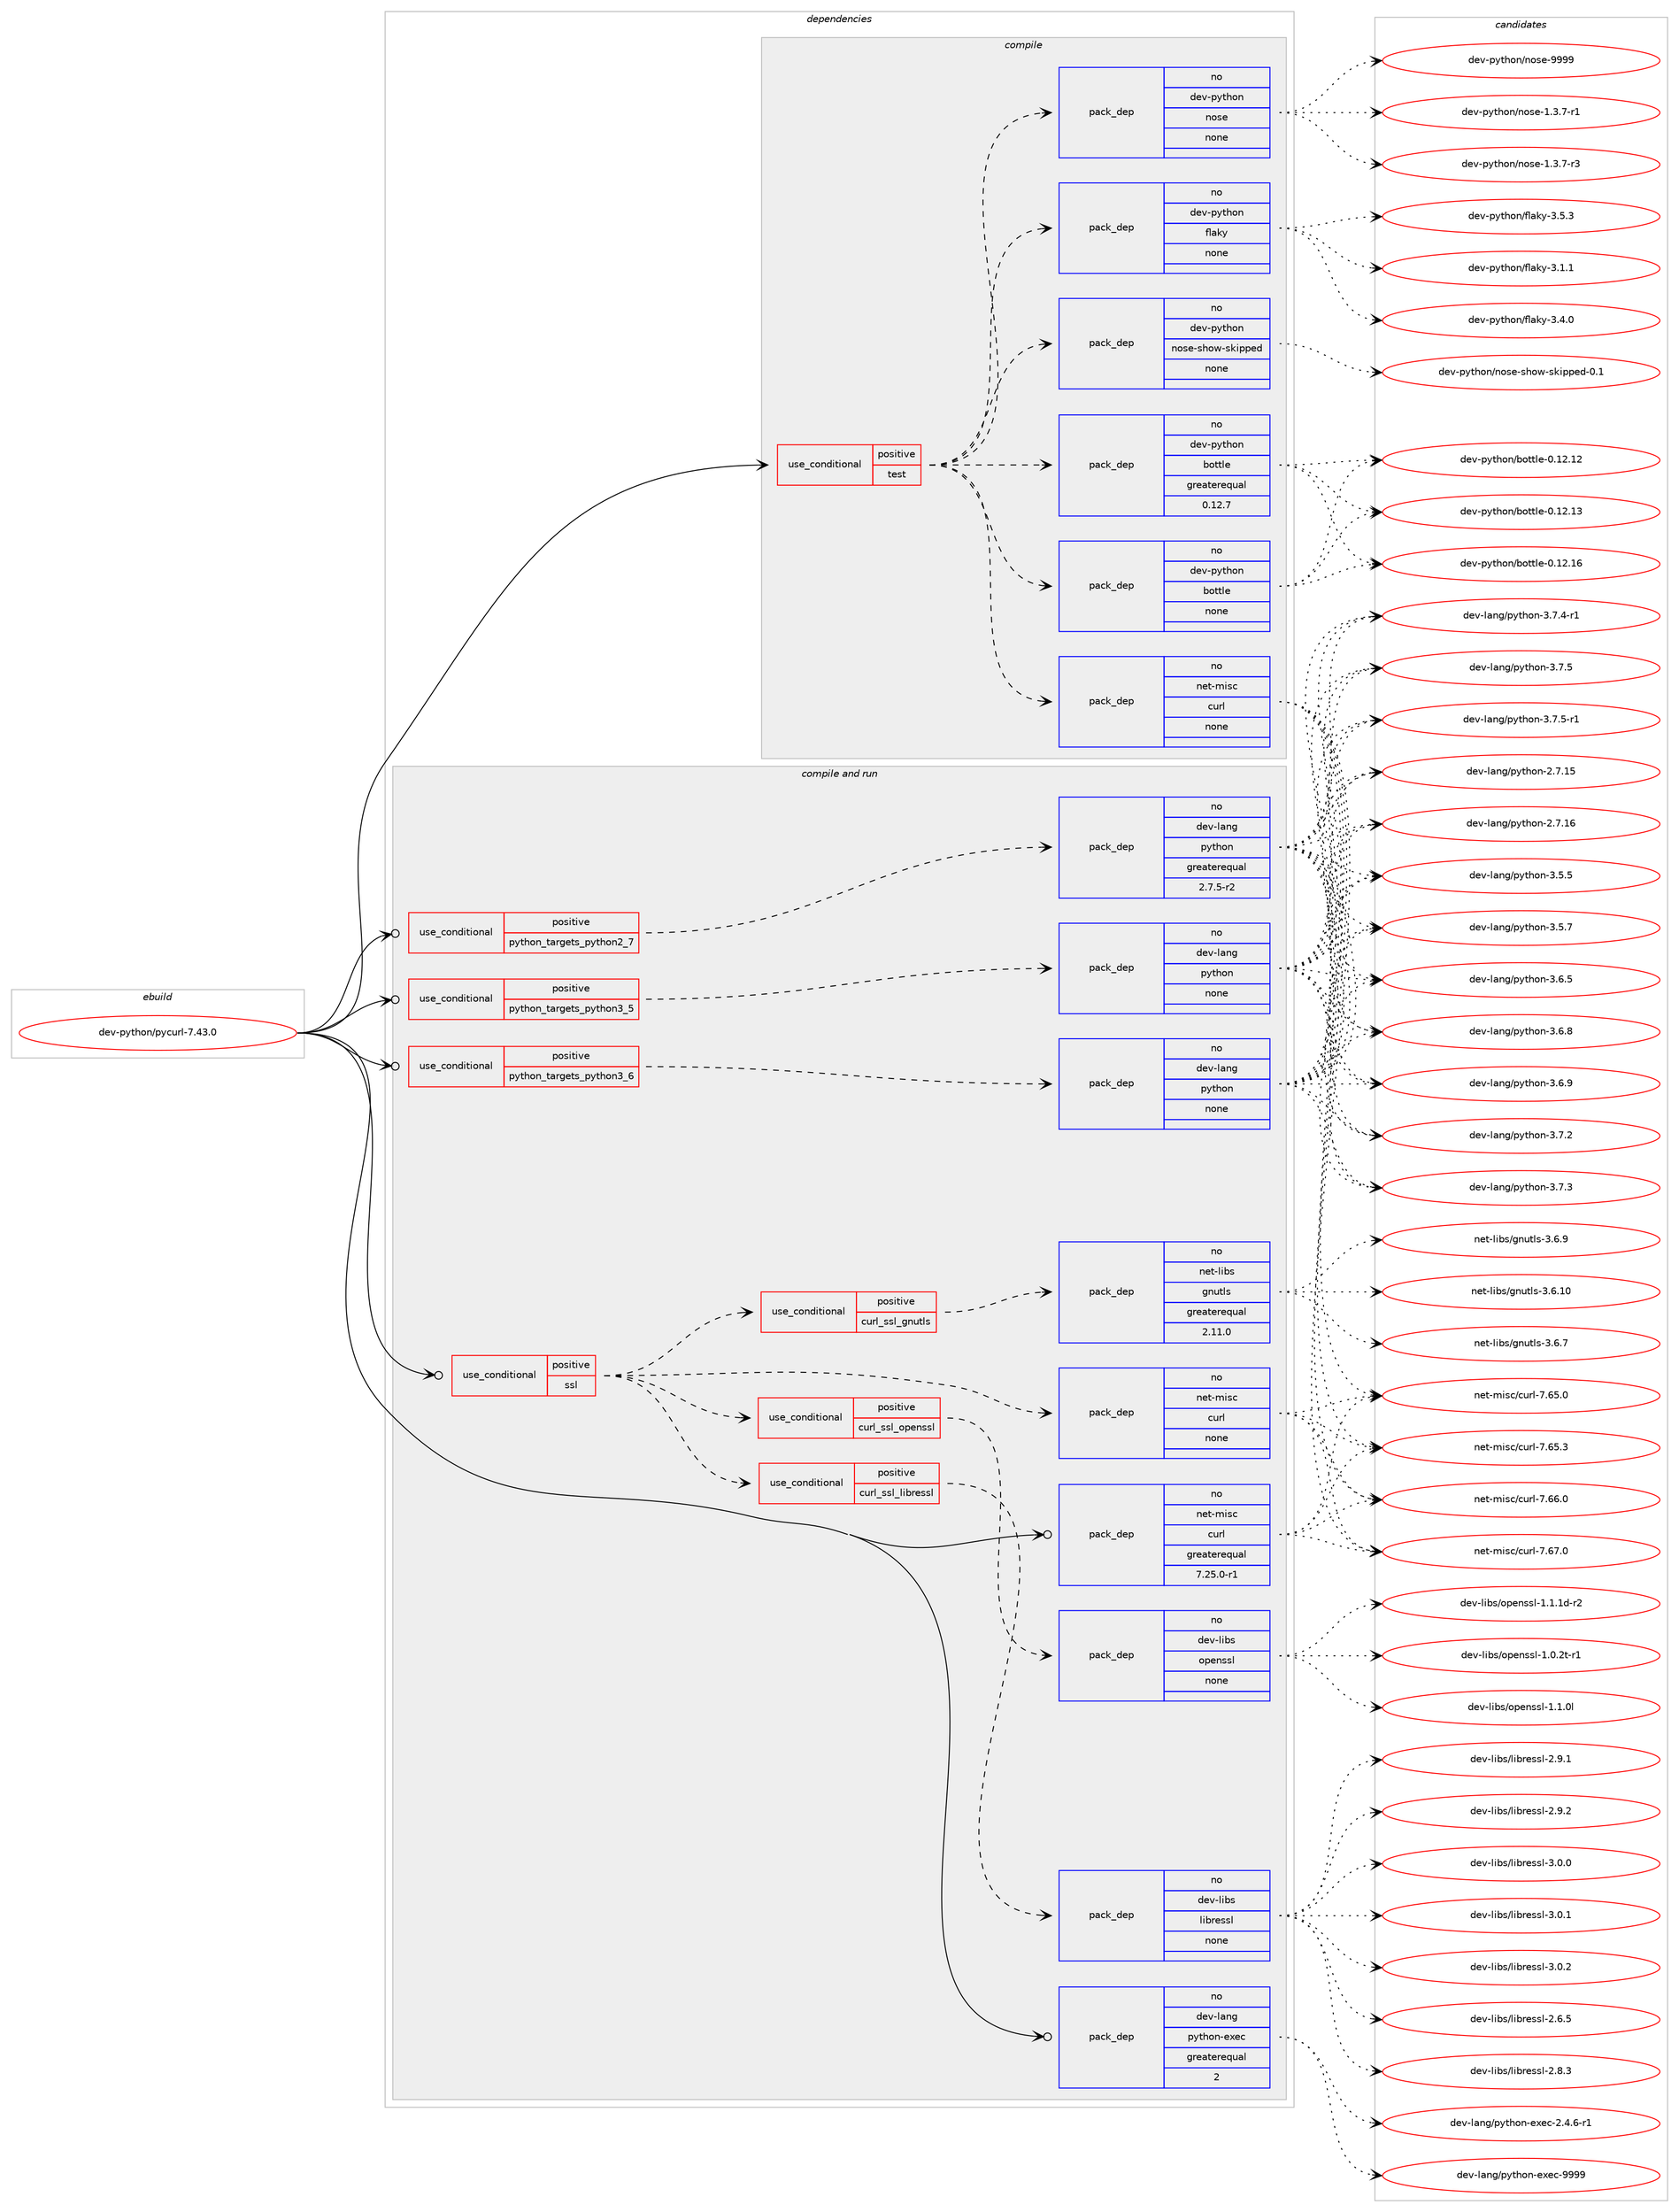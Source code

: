 digraph prolog {

# *************
# Graph options
# *************

newrank=true;
concentrate=true;
compound=true;
graph [rankdir=LR,fontname=Helvetica,fontsize=10,ranksep=1.5];#, ranksep=2.5, nodesep=0.2];
edge  [arrowhead=vee];
node  [fontname=Helvetica,fontsize=10];

# **********
# The ebuild
# **********

subgraph cluster_leftcol {
color=gray;
rank=same;
label=<<i>ebuild</i>>;
id [label="dev-python/pycurl-7.43.0", color=red, width=4, href="../dev-python/pycurl-7.43.0.svg"];
}

# ****************
# The dependencies
# ****************

subgraph cluster_midcol {
color=gray;
label=<<i>dependencies</i>>;
subgraph cluster_compile {
fillcolor="#eeeeee";
style=filled;
label=<<i>compile</i>>;
subgraph cond145621 {
dependency625141 [label=<<TABLE BORDER="0" CELLBORDER="1" CELLSPACING="0" CELLPADDING="4"><TR><TD ROWSPAN="3" CELLPADDING="10">use_conditional</TD></TR><TR><TD>positive</TD></TR><TR><TD>test</TD></TR></TABLE>>, shape=none, color=red];
subgraph pack467676 {
dependency625142 [label=<<TABLE BORDER="0" CELLBORDER="1" CELLSPACING="0" CELLPADDING="4" WIDTH="220"><TR><TD ROWSPAN="6" CELLPADDING="30">pack_dep</TD></TR><TR><TD WIDTH="110">no</TD></TR><TR><TD>dev-python</TD></TR><TR><TD>bottle</TD></TR><TR><TD>none</TD></TR><TR><TD></TD></TR></TABLE>>, shape=none, color=blue];
}
dependency625141:e -> dependency625142:w [weight=20,style="dashed",arrowhead="vee"];
subgraph pack467677 {
dependency625143 [label=<<TABLE BORDER="0" CELLBORDER="1" CELLSPACING="0" CELLPADDING="4" WIDTH="220"><TR><TD ROWSPAN="6" CELLPADDING="30">pack_dep</TD></TR><TR><TD WIDTH="110">no</TD></TR><TR><TD>dev-python</TD></TR><TR><TD>flaky</TD></TR><TR><TD>none</TD></TR><TR><TD></TD></TR></TABLE>>, shape=none, color=blue];
}
dependency625141:e -> dependency625143:w [weight=20,style="dashed",arrowhead="vee"];
subgraph pack467678 {
dependency625144 [label=<<TABLE BORDER="0" CELLBORDER="1" CELLSPACING="0" CELLPADDING="4" WIDTH="220"><TR><TD ROWSPAN="6" CELLPADDING="30">pack_dep</TD></TR><TR><TD WIDTH="110">no</TD></TR><TR><TD>dev-python</TD></TR><TR><TD>nose</TD></TR><TR><TD>none</TD></TR><TR><TD></TD></TR></TABLE>>, shape=none, color=blue];
}
dependency625141:e -> dependency625144:w [weight=20,style="dashed",arrowhead="vee"];
subgraph pack467679 {
dependency625145 [label=<<TABLE BORDER="0" CELLBORDER="1" CELLSPACING="0" CELLPADDING="4" WIDTH="220"><TR><TD ROWSPAN="6" CELLPADDING="30">pack_dep</TD></TR><TR><TD WIDTH="110">no</TD></TR><TR><TD>dev-python</TD></TR><TR><TD>nose-show-skipped</TD></TR><TR><TD>none</TD></TR><TR><TD></TD></TR></TABLE>>, shape=none, color=blue];
}
dependency625141:e -> dependency625145:w [weight=20,style="dashed",arrowhead="vee"];
subgraph pack467680 {
dependency625146 [label=<<TABLE BORDER="0" CELLBORDER="1" CELLSPACING="0" CELLPADDING="4" WIDTH="220"><TR><TD ROWSPAN="6" CELLPADDING="30">pack_dep</TD></TR><TR><TD WIDTH="110">no</TD></TR><TR><TD>net-misc</TD></TR><TR><TD>curl</TD></TR><TR><TD>none</TD></TR><TR><TD></TD></TR></TABLE>>, shape=none, color=blue];
}
dependency625141:e -> dependency625146:w [weight=20,style="dashed",arrowhead="vee"];
subgraph pack467681 {
dependency625147 [label=<<TABLE BORDER="0" CELLBORDER="1" CELLSPACING="0" CELLPADDING="4" WIDTH="220"><TR><TD ROWSPAN="6" CELLPADDING="30">pack_dep</TD></TR><TR><TD WIDTH="110">no</TD></TR><TR><TD>dev-python</TD></TR><TR><TD>bottle</TD></TR><TR><TD>greaterequal</TD></TR><TR><TD>0.12.7</TD></TR></TABLE>>, shape=none, color=blue];
}
dependency625141:e -> dependency625147:w [weight=20,style="dashed",arrowhead="vee"];
}
id:e -> dependency625141:w [weight=20,style="solid",arrowhead="vee"];
}
subgraph cluster_compileandrun {
fillcolor="#eeeeee";
style=filled;
label=<<i>compile and run</i>>;
subgraph cond145622 {
dependency625148 [label=<<TABLE BORDER="0" CELLBORDER="1" CELLSPACING="0" CELLPADDING="4"><TR><TD ROWSPAN="3" CELLPADDING="10">use_conditional</TD></TR><TR><TD>positive</TD></TR><TR><TD>python_targets_python2_7</TD></TR></TABLE>>, shape=none, color=red];
subgraph pack467682 {
dependency625149 [label=<<TABLE BORDER="0" CELLBORDER="1" CELLSPACING="0" CELLPADDING="4" WIDTH="220"><TR><TD ROWSPAN="6" CELLPADDING="30">pack_dep</TD></TR><TR><TD WIDTH="110">no</TD></TR><TR><TD>dev-lang</TD></TR><TR><TD>python</TD></TR><TR><TD>greaterequal</TD></TR><TR><TD>2.7.5-r2</TD></TR></TABLE>>, shape=none, color=blue];
}
dependency625148:e -> dependency625149:w [weight=20,style="dashed",arrowhead="vee"];
}
id:e -> dependency625148:w [weight=20,style="solid",arrowhead="odotvee"];
subgraph cond145623 {
dependency625150 [label=<<TABLE BORDER="0" CELLBORDER="1" CELLSPACING="0" CELLPADDING="4"><TR><TD ROWSPAN="3" CELLPADDING="10">use_conditional</TD></TR><TR><TD>positive</TD></TR><TR><TD>python_targets_python3_5</TD></TR></TABLE>>, shape=none, color=red];
subgraph pack467683 {
dependency625151 [label=<<TABLE BORDER="0" CELLBORDER="1" CELLSPACING="0" CELLPADDING="4" WIDTH="220"><TR><TD ROWSPAN="6" CELLPADDING="30">pack_dep</TD></TR><TR><TD WIDTH="110">no</TD></TR><TR><TD>dev-lang</TD></TR><TR><TD>python</TD></TR><TR><TD>none</TD></TR><TR><TD></TD></TR></TABLE>>, shape=none, color=blue];
}
dependency625150:e -> dependency625151:w [weight=20,style="dashed",arrowhead="vee"];
}
id:e -> dependency625150:w [weight=20,style="solid",arrowhead="odotvee"];
subgraph cond145624 {
dependency625152 [label=<<TABLE BORDER="0" CELLBORDER="1" CELLSPACING="0" CELLPADDING="4"><TR><TD ROWSPAN="3" CELLPADDING="10">use_conditional</TD></TR><TR><TD>positive</TD></TR><TR><TD>python_targets_python3_6</TD></TR></TABLE>>, shape=none, color=red];
subgraph pack467684 {
dependency625153 [label=<<TABLE BORDER="0" CELLBORDER="1" CELLSPACING="0" CELLPADDING="4" WIDTH="220"><TR><TD ROWSPAN="6" CELLPADDING="30">pack_dep</TD></TR><TR><TD WIDTH="110">no</TD></TR><TR><TD>dev-lang</TD></TR><TR><TD>python</TD></TR><TR><TD>none</TD></TR><TR><TD></TD></TR></TABLE>>, shape=none, color=blue];
}
dependency625152:e -> dependency625153:w [weight=20,style="dashed",arrowhead="vee"];
}
id:e -> dependency625152:w [weight=20,style="solid",arrowhead="odotvee"];
subgraph cond145625 {
dependency625154 [label=<<TABLE BORDER="0" CELLBORDER="1" CELLSPACING="0" CELLPADDING="4"><TR><TD ROWSPAN="3" CELLPADDING="10">use_conditional</TD></TR><TR><TD>positive</TD></TR><TR><TD>ssl</TD></TR></TABLE>>, shape=none, color=red];
subgraph pack467685 {
dependency625155 [label=<<TABLE BORDER="0" CELLBORDER="1" CELLSPACING="0" CELLPADDING="4" WIDTH="220"><TR><TD ROWSPAN="6" CELLPADDING="30">pack_dep</TD></TR><TR><TD WIDTH="110">no</TD></TR><TR><TD>net-misc</TD></TR><TR><TD>curl</TD></TR><TR><TD>none</TD></TR><TR><TD></TD></TR></TABLE>>, shape=none, color=blue];
}
dependency625154:e -> dependency625155:w [weight=20,style="dashed",arrowhead="vee"];
subgraph cond145626 {
dependency625156 [label=<<TABLE BORDER="0" CELLBORDER="1" CELLSPACING="0" CELLPADDING="4"><TR><TD ROWSPAN="3" CELLPADDING="10">use_conditional</TD></TR><TR><TD>positive</TD></TR><TR><TD>curl_ssl_gnutls</TD></TR></TABLE>>, shape=none, color=red];
subgraph pack467686 {
dependency625157 [label=<<TABLE BORDER="0" CELLBORDER="1" CELLSPACING="0" CELLPADDING="4" WIDTH="220"><TR><TD ROWSPAN="6" CELLPADDING="30">pack_dep</TD></TR><TR><TD WIDTH="110">no</TD></TR><TR><TD>net-libs</TD></TR><TR><TD>gnutls</TD></TR><TR><TD>greaterequal</TD></TR><TR><TD>2.11.0</TD></TR></TABLE>>, shape=none, color=blue];
}
dependency625156:e -> dependency625157:w [weight=20,style="dashed",arrowhead="vee"];
}
dependency625154:e -> dependency625156:w [weight=20,style="dashed",arrowhead="vee"];
subgraph cond145627 {
dependency625158 [label=<<TABLE BORDER="0" CELLBORDER="1" CELLSPACING="0" CELLPADDING="4"><TR><TD ROWSPAN="3" CELLPADDING="10">use_conditional</TD></TR><TR><TD>positive</TD></TR><TR><TD>curl_ssl_libressl</TD></TR></TABLE>>, shape=none, color=red];
subgraph pack467687 {
dependency625159 [label=<<TABLE BORDER="0" CELLBORDER="1" CELLSPACING="0" CELLPADDING="4" WIDTH="220"><TR><TD ROWSPAN="6" CELLPADDING="30">pack_dep</TD></TR><TR><TD WIDTH="110">no</TD></TR><TR><TD>dev-libs</TD></TR><TR><TD>libressl</TD></TR><TR><TD>none</TD></TR><TR><TD></TD></TR></TABLE>>, shape=none, color=blue];
}
dependency625158:e -> dependency625159:w [weight=20,style="dashed",arrowhead="vee"];
}
dependency625154:e -> dependency625158:w [weight=20,style="dashed",arrowhead="vee"];
subgraph cond145628 {
dependency625160 [label=<<TABLE BORDER="0" CELLBORDER="1" CELLSPACING="0" CELLPADDING="4"><TR><TD ROWSPAN="3" CELLPADDING="10">use_conditional</TD></TR><TR><TD>positive</TD></TR><TR><TD>curl_ssl_openssl</TD></TR></TABLE>>, shape=none, color=red];
subgraph pack467688 {
dependency625161 [label=<<TABLE BORDER="0" CELLBORDER="1" CELLSPACING="0" CELLPADDING="4" WIDTH="220"><TR><TD ROWSPAN="6" CELLPADDING="30">pack_dep</TD></TR><TR><TD WIDTH="110">no</TD></TR><TR><TD>dev-libs</TD></TR><TR><TD>openssl</TD></TR><TR><TD>none</TD></TR><TR><TD></TD></TR></TABLE>>, shape=none, color=blue];
}
dependency625160:e -> dependency625161:w [weight=20,style="dashed",arrowhead="vee"];
}
dependency625154:e -> dependency625160:w [weight=20,style="dashed",arrowhead="vee"];
}
id:e -> dependency625154:w [weight=20,style="solid",arrowhead="odotvee"];
subgraph pack467689 {
dependency625162 [label=<<TABLE BORDER="0" CELLBORDER="1" CELLSPACING="0" CELLPADDING="4" WIDTH="220"><TR><TD ROWSPAN="6" CELLPADDING="30">pack_dep</TD></TR><TR><TD WIDTH="110">no</TD></TR><TR><TD>dev-lang</TD></TR><TR><TD>python-exec</TD></TR><TR><TD>greaterequal</TD></TR><TR><TD>2</TD></TR></TABLE>>, shape=none, color=blue];
}
id:e -> dependency625162:w [weight=20,style="solid",arrowhead="odotvee"];
subgraph pack467690 {
dependency625163 [label=<<TABLE BORDER="0" CELLBORDER="1" CELLSPACING="0" CELLPADDING="4" WIDTH="220"><TR><TD ROWSPAN="6" CELLPADDING="30">pack_dep</TD></TR><TR><TD WIDTH="110">no</TD></TR><TR><TD>net-misc</TD></TR><TR><TD>curl</TD></TR><TR><TD>greaterequal</TD></TR><TR><TD>7.25.0-r1</TD></TR></TABLE>>, shape=none, color=blue];
}
id:e -> dependency625163:w [weight=20,style="solid",arrowhead="odotvee"];
}
subgraph cluster_run {
fillcolor="#eeeeee";
style=filled;
label=<<i>run</i>>;
}
}

# **************
# The candidates
# **************

subgraph cluster_choices {
rank=same;
color=gray;
label=<<i>candidates</i>>;

subgraph choice467676 {
color=black;
nodesep=1;
choice1001011184511212111610411111047981111161161081014548464950464950 [label="dev-python/bottle-0.12.12", color=red, width=4,href="../dev-python/bottle-0.12.12.svg"];
choice1001011184511212111610411111047981111161161081014548464950464951 [label="dev-python/bottle-0.12.13", color=red, width=4,href="../dev-python/bottle-0.12.13.svg"];
choice1001011184511212111610411111047981111161161081014548464950464954 [label="dev-python/bottle-0.12.16", color=red, width=4,href="../dev-python/bottle-0.12.16.svg"];
dependency625142:e -> choice1001011184511212111610411111047981111161161081014548464950464950:w [style=dotted,weight="100"];
dependency625142:e -> choice1001011184511212111610411111047981111161161081014548464950464951:w [style=dotted,weight="100"];
dependency625142:e -> choice1001011184511212111610411111047981111161161081014548464950464954:w [style=dotted,weight="100"];
}
subgraph choice467677 {
color=black;
nodesep=1;
choice100101118451121211161041111104710210897107121455146494649 [label="dev-python/flaky-3.1.1", color=red, width=4,href="../dev-python/flaky-3.1.1.svg"];
choice100101118451121211161041111104710210897107121455146524648 [label="dev-python/flaky-3.4.0", color=red, width=4,href="../dev-python/flaky-3.4.0.svg"];
choice100101118451121211161041111104710210897107121455146534651 [label="dev-python/flaky-3.5.3", color=red, width=4,href="../dev-python/flaky-3.5.3.svg"];
dependency625143:e -> choice100101118451121211161041111104710210897107121455146494649:w [style=dotted,weight="100"];
dependency625143:e -> choice100101118451121211161041111104710210897107121455146524648:w [style=dotted,weight="100"];
dependency625143:e -> choice100101118451121211161041111104710210897107121455146534651:w [style=dotted,weight="100"];
}
subgraph choice467678 {
color=black;
nodesep=1;
choice10010111845112121116104111110471101111151014549465146554511449 [label="dev-python/nose-1.3.7-r1", color=red, width=4,href="../dev-python/nose-1.3.7-r1.svg"];
choice10010111845112121116104111110471101111151014549465146554511451 [label="dev-python/nose-1.3.7-r3", color=red, width=4,href="../dev-python/nose-1.3.7-r3.svg"];
choice10010111845112121116104111110471101111151014557575757 [label="dev-python/nose-9999", color=red, width=4,href="../dev-python/nose-9999.svg"];
dependency625144:e -> choice10010111845112121116104111110471101111151014549465146554511449:w [style=dotted,weight="100"];
dependency625144:e -> choice10010111845112121116104111110471101111151014549465146554511451:w [style=dotted,weight="100"];
dependency625144:e -> choice10010111845112121116104111110471101111151014557575757:w [style=dotted,weight="100"];
}
subgraph choice467679 {
color=black;
nodesep=1;
choice1001011184511212111610411111047110111115101451151041111194511510710511211210110045484649 [label="dev-python/nose-show-skipped-0.1", color=red, width=4,href="../dev-python/nose-show-skipped-0.1.svg"];
dependency625145:e -> choice1001011184511212111610411111047110111115101451151041111194511510710511211210110045484649:w [style=dotted,weight="100"];
}
subgraph choice467680 {
color=black;
nodesep=1;
choice1101011164510910511599479911711410845554654534648 [label="net-misc/curl-7.65.0", color=red, width=4,href="../net-misc/curl-7.65.0.svg"];
choice1101011164510910511599479911711410845554654534651 [label="net-misc/curl-7.65.3", color=red, width=4,href="../net-misc/curl-7.65.3.svg"];
choice1101011164510910511599479911711410845554654544648 [label="net-misc/curl-7.66.0", color=red, width=4,href="../net-misc/curl-7.66.0.svg"];
choice1101011164510910511599479911711410845554654554648 [label="net-misc/curl-7.67.0", color=red, width=4,href="../net-misc/curl-7.67.0.svg"];
dependency625146:e -> choice1101011164510910511599479911711410845554654534648:w [style=dotted,weight="100"];
dependency625146:e -> choice1101011164510910511599479911711410845554654534651:w [style=dotted,weight="100"];
dependency625146:e -> choice1101011164510910511599479911711410845554654544648:w [style=dotted,weight="100"];
dependency625146:e -> choice1101011164510910511599479911711410845554654554648:w [style=dotted,weight="100"];
}
subgraph choice467681 {
color=black;
nodesep=1;
choice1001011184511212111610411111047981111161161081014548464950464950 [label="dev-python/bottle-0.12.12", color=red, width=4,href="../dev-python/bottle-0.12.12.svg"];
choice1001011184511212111610411111047981111161161081014548464950464951 [label="dev-python/bottle-0.12.13", color=red, width=4,href="../dev-python/bottle-0.12.13.svg"];
choice1001011184511212111610411111047981111161161081014548464950464954 [label="dev-python/bottle-0.12.16", color=red, width=4,href="../dev-python/bottle-0.12.16.svg"];
dependency625147:e -> choice1001011184511212111610411111047981111161161081014548464950464950:w [style=dotted,weight="100"];
dependency625147:e -> choice1001011184511212111610411111047981111161161081014548464950464951:w [style=dotted,weight="100"];
dependency625147:e -> choice1001011184511212111610411111047981111161161081014548464950464954:w [style=dotted,weight="100"];
}
subgraph choice467682 {
color=black;
nodesep=1;
choice10010111845108971101034711212111610411111045504655464953 [label="dev-lang/python-2.7.15", color=red, width=4,href="../dev-lang/python-2.7.15.svg"];
choice10010111845108971101034711212111610411111045504655464954 [label="dev-lang/python-2.7.16", color=red, width=4,href="../dev-lang/python-2.7.16.svg"];
choice100101118451089711010347112121116104111110455146534653 [label="dev-lang/python-3.5.5", color=red, width=4,href="../dev-lang/python-3.5.5.svg"];
choice100101118451089711010347112121116104111110455146534655 [label="dev-lang/python-3.5.7", color=red, width=4,href="../dev-lang/python-3.5.7.svg"];
choice100101118451089711010347112121116104111110455146544653 [label="dev-lang/python-3.6.5", color=red, width=4,href="../dev-lang/python-3.6.5.svg"];
choice100101118451089711010347112121116104111110455146544656 [label="dev-lang/python-3.6.8", color=red, width=4,href="../dev-lang/python-3.6.8.svg"];
choice100101118451089711010347112121116104111110455146544657 [label="dev-lang/python-3.6.9", color=red, width=4,href="../dev-lang/python-3.6.9.svg"];
choice100101118451089711010347112121116104111110455146554650 [label="dev-lang/python-3.7.2", color=red, width=4,href="../dev-lang/python-3.7.2.svg"];
choice100101118451089711010347112121116104111110455146554651 [label="dev-lang/python-3.7.3", color=red, width=4,href="../dev-lang/python-3.7.3.svg"];
choice1001011184510897110103471121211161041111104551465546524511449 [label="dev-lang/python-3.7.4-r1", color=red, width=4,href="../dev-lang/python-3.7.4-r1.svg"];
choice100101118451089711010347112121116104111110455146554653 [label="dev-lang/python-3.7.5", color=red, width=4,href="../dev-lang/python-3.7.5.svg"];
choice1001011184510897110103471121211161041111104551465546534511449 [label="dev-lang/python-3.7.5-r1", color=red, width=4,href="../dev-lang/python-3.7.5-r1.svg"];
dependency625149:e -> choice10010111845108971101034711212111610411111045504655464953:w [style=dotted,weight="100"];
dependency625149:e -> choice10010111845108971101034711212111610411111045504655464954:w [style=dotted,weight="100"];
dependency625149:e -> choice100101118451089711010347112121116104111110455146534653:w [style=dotted,weight="100"];
dependency625149:e -> choice100101118451089711010347112121116104111110455146534655:w [style=dotted,weight="100"];
dependency625149:e -> choice100101118451089711010347112121116104111110455146544653:w [style=dotted,weight="100"];
dependency625149:e -> choice100101118451089711010347112121116104111110455146544656:w [style=dotted,weight="100"];
dependency625149:e -> choice100101118451089711010347112121116104111110455146544657:w [style=dotted,weight="100"];
dependency625149:e -> choice100101118451089711010347112121116104111110455146554650:w [style=dotted,weight="100"];
dependency625149:e -> choice100101118451089711010347112121116104111110455146554651:w [style=dotted,weight="100"];
dependency625149:e -> choice1001011184510897110103471121211161041111104551465546524511449:w [style=dotted,weight="100"];
dependency625149:e -> choice100101118451089711010347112121116104111110455146554653:w [style=dotted,weight="100"];
dependency625149:e -> choice1001011184510897110103471121211161041111104551465546534511449:w [style=dotted,weight="100"];
}
subgraph choice467683 {
color=black;
nodesep=1;
choice10010111845108971101034711212111610411111045504655464953 [label="dev-lang/python-2.7.15", color=red, width=4,href="../dev-lang/python-2.7.15.svg"];
choice10010111845108971101034711212111610411111045504655464954 [label="dev-lang/python-2.7.16", color=red, width=4,href="../dev-lang/python-2.7.16.svg"];
choice100101118451089711010347112121116104111110455146534653 [label="dev-lang/python-3.5.5", color=red, width=4,href="../dev-lang/python-3.5.5.svg"];
choice100101118451089711010347112121116104111110455146534655 [label="dev-lang/python-3.5.7", color=red, width=4,href="../dev-lang/python-3.5.7.svg"];
choice100101118451089711010347112121116104111110455146544653 [label="dev-lang/python-3.6.5", color=red, width=4,href="../dev-lang/python-3.6.5.svg"];
choice100101118451089711010347112121116104111110455146544656 [label="dev-lang/python-3.6.8", color=red, width=4,href="../dev-lang/python-3.6.8.svg"];
choice100101118451089711010347112121116104111110455146544657 [label="dev-lang/python-3.6.9", color=red, width=4,href="../dev-lang/python-3.6.9.svg"];
choice100101118451089711010347112121116104111110455146554650 [label="dev-lang/python-3.7.2", color=red, width=4,href="../dev-lang/python-3.7.2.svg"];
choice100101118451089711010347112121116104111110455146554651 [label="dev-lang/python-3.7.3", color=red, width=4,href="../dev-lang/python-3.7.3.svg"];
choice1001011184510897110103471121211161041111104551465546524511449 [label="dev-lang/python-3.7.4-r1", color=red, width=4,href="../dev-lang/python-3.7.4-r1.svg"];
choice100101118451089711010347112121116104111110455146554653 [label="dev-lang/python-3.7.5", color=red, width=4,href="../dev-lang/python-3.7.5.svg"];
choice1001011184510897110103471121211161041111104551465546534511449 [label="dev-lang/python-3.7.5-r1", color=red, width=4,href="../dev-lang/python-3.7.5-r1.svg"];
dependency625151:e -> choice10010111845108971101034711212111610411111045504655464953:w [style=dotted,weight="100"];
dependency625151:e -> choice10010111845108971101034711212111610411111045504655464954:w [style=dotted,weight="100"];
dependency625151:e -> choice100101118451089711010347112121116104111110455146534653:w [style=dotted,weight="100"];
dependency625151:e -> choice100101118451089711010347112121116104111110455146534655:w [style=dotted,weight="100"];
dependency625151:e -> choice100101118451089711010347112121116104111110455146544653:w [style=dotted,weight="100"];
dependency625151:e -> choice100101118451089711010347112121116104111110455146544656:w [style=dotted,weight="100"];
dependency625151:e -> choice100101118451089711010347112121116104111110455146544657:w [style=dotted,weight="100"];
dependency625151:e -> choice100101118451089711010347112121116104111110455146554650:w [style=dotted,weight="100"];
dependency625151:e -> choice100101118451089711010347112121116104111110455146554651:w [style=dotted,weight="100"];
dependency625151:e -> choice1001011184510897110103471121211161041111104551465546524511449:w [style=dotted,weight="100"];
dependency625151:e -> choice100101118451089711010347112121116104111110455146554653:w [style=dotted,weight="100"];
dependency625151:e -> choice1001011184510897110103471121211161041111104551465546534511449:w [style=dotted,weight="100"];
}
subgraph choice467684 {
color=black;
nodesep=1;
choice10010111845108971101034711212111610411111045504655464953 [label="dev-lang/python-2.7.15", color=red, width=4,href="../dev-lang/python-2.7.15.svg"];
choice10010111845108971101034711212111610411111045504655464954 [label="dev-lang/python-2.7.16", color=red, width=4,href="../dev-lang/python-2.7.16.svg"];
choice100101118451089711010347112121116104111110455146534653 [label="dev-lang/python-3.5.5", color=red, width=4,href="../dev-lang/python-3.5.5.svg"];
choice100101118451089711010347112121116104111110455146534655 [label="dev-lang/python-3.5.7", color=red, width=4,href="../dev-lang/python-3.5.7.svg"];
choice100101118451089711010347112121116104111110455146544653 [label="dev-lang/python-3.6.5", color=red, width=4,href="../dev-lang/python-3.6.5.svg"];
choice100101118451089711010347112121116104111110455146544656 [label="dev-lang/python-3.6.8", color=red, width=4,href="../dev-lang/python-3.6.8.svg"];
choice100101118451089711010347112121116104111110455146544657 [label="dev-lang/python-3.6.9", color=red, width=4,href="../dev-lang/python-3.6.9.svg"];
choice100101118451089711010347112121116104111110455146554650 [label="dev-lang/python-3.7.2", color=red, width=4,href="../dev-lang/python-3.7.2.svg"];
choice100101118451089711010347112121116104111110455146554651 [label="dev-lang/python-3.7.3", color=red, width=4,href="../dev-lang/python-3.7.3.svg"];
choice1001011184510897110103471121211161041111104551465546524511449 [label="dev-lang/python-3.7.4-r1", color=red, width=4,href="../dev-lang/python-3.7.4-r1.svg"];
choice100101118451089711010347112121116104111110455146554653 [label="dev-lang/python-3.7.5", color=red, width=4,href="../dev-lang/python-3.7.5.svg"];
choice1001011184510897110103471121211161041111104551465546534511449 [label="dev-lang/python-3.7.5-r1", color=red, width=4,href="../dev-lang/python-3.7.5-r1.svg"];
dependency625153:e -> choice10010111845108971101034711212111610411111045504655464953:w [style=dotted,weight="100"];
dependency625153:e -> choice10010111845108971101034711212111610411111045504655464954:w [style=dotted,weight="100"];
dependency625153:e -> choice100101118451089711010347112121116104111110455146534653:w [style=dotted,weight="100"];
dependency625153:e -> choice100101118451089711010347112121116104111110455146534655:w [style=dotted,weight="100"];
dependency625153:e -> choice100101118451089711010347112121116104111110455146544653:w [style=dotted,weight="100"];
dependency625153:e -> choice100101118451089711010347112121116104111110455146544656:w [style=dotted,weight="100"];
dependency625153:e -> choice100101118451089711010347112121116104111110455146544657:w [style=dotted,weight="100"];
dependency625153:e -> choice100101118451089711010347112121116104111110455146554650:w [style=dotted,weight="100"];
dependency625153:e -> choice100101118451089711010347112121116104111110455146554651:w [style=dotted,weight="100"];
dependency625153:e -> choice1001011184510897110103471121211161041111104551465546524511449:w [style=dotted,weight="100"];
dependency625153:e -> choice100101118451089711010347112121116104111110455146554653:w [style=dotted,weight="100"];
dependency625153:e -> choice1001011184510897110103471121211161041111104551465546534511449:w [style=dotted,weight="100"];
}
subgraph choice467685 {
color=black;
nodesep=1;
choice1101011164510910511599479911711410845554654534648 [label="net-misc/curl-7.65.0", color=red, width=4,href="../net-misc/curl-7.65.0.svg"];
choice1101011164510910511599479911711410845554654534651 [label="net-misc/curl-7.65.3", color=red, width=4,href="../net-misc/curl-7.65.3.svg"];
choice1101011164510910511599479911711410845554654544648 [label="net-misc/curl-7.66.0", color=red, width=4,href="../net-misc/curl-7.66.0.svg"];
choice1101011164510910511599479911711410845554654554648 [label="net-misc/curl-7.67.0", color=red, width=4,href="../net-misc/curl-7.67.0.svg"];
dependency625155:e -> choice1101011164510910511599479911711410845554654534648:w [style=dotted,weight="100"];
dependency625155:e -> choice1101011164510910511599479911711410845554654534651:w [style=dotted,weight="100"];
dependency625155:e -> choice1101011164510910511599479911711410845554654544648:w [style=dotted,weight="100"];
dependency625155:e -> choice1101011164510910511599479911711410845554654554648:w [style=dotted,weight="100"];
}
subgraph choice467686 {
color=black;
nodesep=1;
choice11010111645108105981154710311011711610811545514654464948 [label="net-libs/gnutls-3.6.10", color=red, width=4,href="../net-libs/gnutls-3.6.10.svg"];
choice110101116451081059811547103110117116108115455146544655 [label="net-libs/gnutls-3.6.7", color=red, width=4,href="../net-libs/gnutls-3.6.7.svg"];
choice110101116451081059811547103110117116108115455146544657 [label="net-libs/gnutls-3.6.9", color=red, width=4,href="../net-libs/gnutls-3.6.9.svg"];
dependency625157:e -> choice11010111645108105981154710311011711610811545514654464948:w [style=dotted,weight="100"];
dependency625157:e -> choice110101116451081059811547103110117116108115455146544655:w [style=dotted,weight="100"];
dependency625157:e -> choice110101116451081059811547103110117116108115455146544657:w [style=dotted,weight="100"];
}
subgraph choice467687 {
color=black;
nodesep=1;
choice10010111845108105981154710810598114101115115108455046544653 [label="dev-libs/libressl-2.6.5", color=red, width=4,href="../dev-libs/libressl-2.6.5.svg"];
choice10010111845108105981154710810598114101115115108455046564651 [label="dev-libs/libressl-2.8.3", color=red, width=4,href="../dev-libs/libressl-2.8.3.svg"];
choice10010111845108105981154710810598114101115115108455046574649 [label="dev-libs/libressl-2.9.1", color=red, width=4,href="../dev-libs/libressl-2.9.1.svg"];
choice10010111845108105981154710810598114101115115108455046574650 [label="dev-libs/libressl-2.9.2", color=red, width=4,href="../dev-libs/libressl-2.9.2.svg"];
choice10010111845108105981154710810598114101115115108455146484648 [label="dev-libs/libressl-3.0.0", color=red, width=4,href="../dev-libs/libressl-3.0.0.svg"];
choice10010111845108105981154710810598114101115115108455146484649 [label="dev-libs/libressl-3.0.1", color=red, width=4,href="../dev-libs/libressl-3.0.1.svg"];
choice10010111845108105981154710810598114101115115108455146484650 [label="dev-libs/libressl-3.0.2", color=red, width=4,href="../dev-libs/libressl-3.0.2.svg"];
dependency625159:e -> choice10010111845108105981154710810598114101115115108455046544653:w [style=dotted,weight="100"];
dependency625159:e -> choice10010111845108105981154710810598114101115115108455046564651:w [style=dotted,weight="100"];
dependency625159:e -> choice10010111845108105981154710810598114101115115108455046574649:w [style=dotted,weight="100"];
dependency625159:e -> choice10010111845108105981154710810598114101115115108455046574650:w [style=dotted,weight="100"];
dependency625159:e -> choice10010111845108105981154710810598114101115115108455146484648:w [style=dotted,weight="100"];
dependency625159:e -> choice10010111845108105981154710810598114101115115108455146484649:w [style=dotted,weight="100"];
dependency625159:e -> choice10010111845108105981154710810598114101115115108455146484650:w [style=dotted,weight="100"];
}
subgraph choice467688 {
color=black;
nodesep=1;
choice1001011184510810598115471111121011101151151084549464846501164511449 [label="dev-libs/openssl-1.0.2t-r1", color=red, width=4,href="../dev-libs/openssl-1.0.2t-r1.svg"];
choice100101118451081059811547111112101110115115108454946494648108 [label="dev-libs/openssl-1.1.0l", color=red, width=4,href="../dev-libs/openssl-1.1.0l.svg"];
choice1001011184510810598115471111121011101151151084549464946491004511450 [label="dev-libs/openssl-1.1.1d-r2", color=red, width=4,href="../dev-libs/openssl-1.1.1d-r2.svg"];
dependency625161:e -> choice1001011184510810598115471111121011101151151084549464846501164511449:w [style=dotted,weight="100"];
dependency625161:e -> choice100101118451081059811547111112101110115115108454946494648108:w [style=dotted,weight="100"];
dependency625161:e -> choice1001011184510810598115471111121011101151151084549464946491004511450:w [style=dotted,weight="100"];
}
subgraph choice467689 {
color=black;
nodesep=1;
choice10010111845108971101034711212111610411111045101120101994550465246544511449 [label="dev-lang/python-exec-2.4.6-r1", color=red, width=4,href="../dev-lang/python-exec-2.4.6-r1.svg"];
choice10010111845108971101034711212111610411111045101120101994557575757 [label="dev-lang/python-exec-9999", color=red, width=4,href="../dev-lang/python-exec-9999.svg"];
dependency625162:e -> choice10010111845108971101034711212111610411111045101120101994550465246544511449:w [style=dotted,weight="100"];
dependency625162:e -> choice10010111845108971101034711212111610411111045101120101994557575757:w [style=dotted,weight="100"];
}
subgraph choice467690 {
color=black;
nodesep=1;
choice1101011164510910511599479911711410845554654534648 [label="net-misc/curl-7.65.0", color=red, width=4,href="../net-misc/curl-7.65.0.svg"];
choice1101011164510910511599479911711410845554654534651 [label="net-misc/curl-7.65.3", color=red, width=4,href="../net-misc/curl-7.65.3.svg"];
choice1101011164510910511599479911711410845554654544648 [label="net-misc/curl-7.66.0", color=red, width=4,href="../net-misc/curl-7.66.0.svg"];
choice1101011164510910511599479911711410845554654554648 [label="net-misc/curl-7.67.0", color=red, width=4,href="../net-misc/curl-7.67.0.svg"];
dependency625163:e -> choice1101011164510910511599479911711410845554654534648:w [style=dotted,weight="100"];
dependency625163:e -> choice1101011164510910511599479911711410845554654534651:w [style=dotted,weight="100"];
dependency625163:e -> choice1101011164510910511599479911711410845554654544648:w [style=dotted,weight="100"];
dependency625163:e -> choice1101011164510910511599479911711410845554654554648:w [style=dotted,weight="100"];
}
}

}

